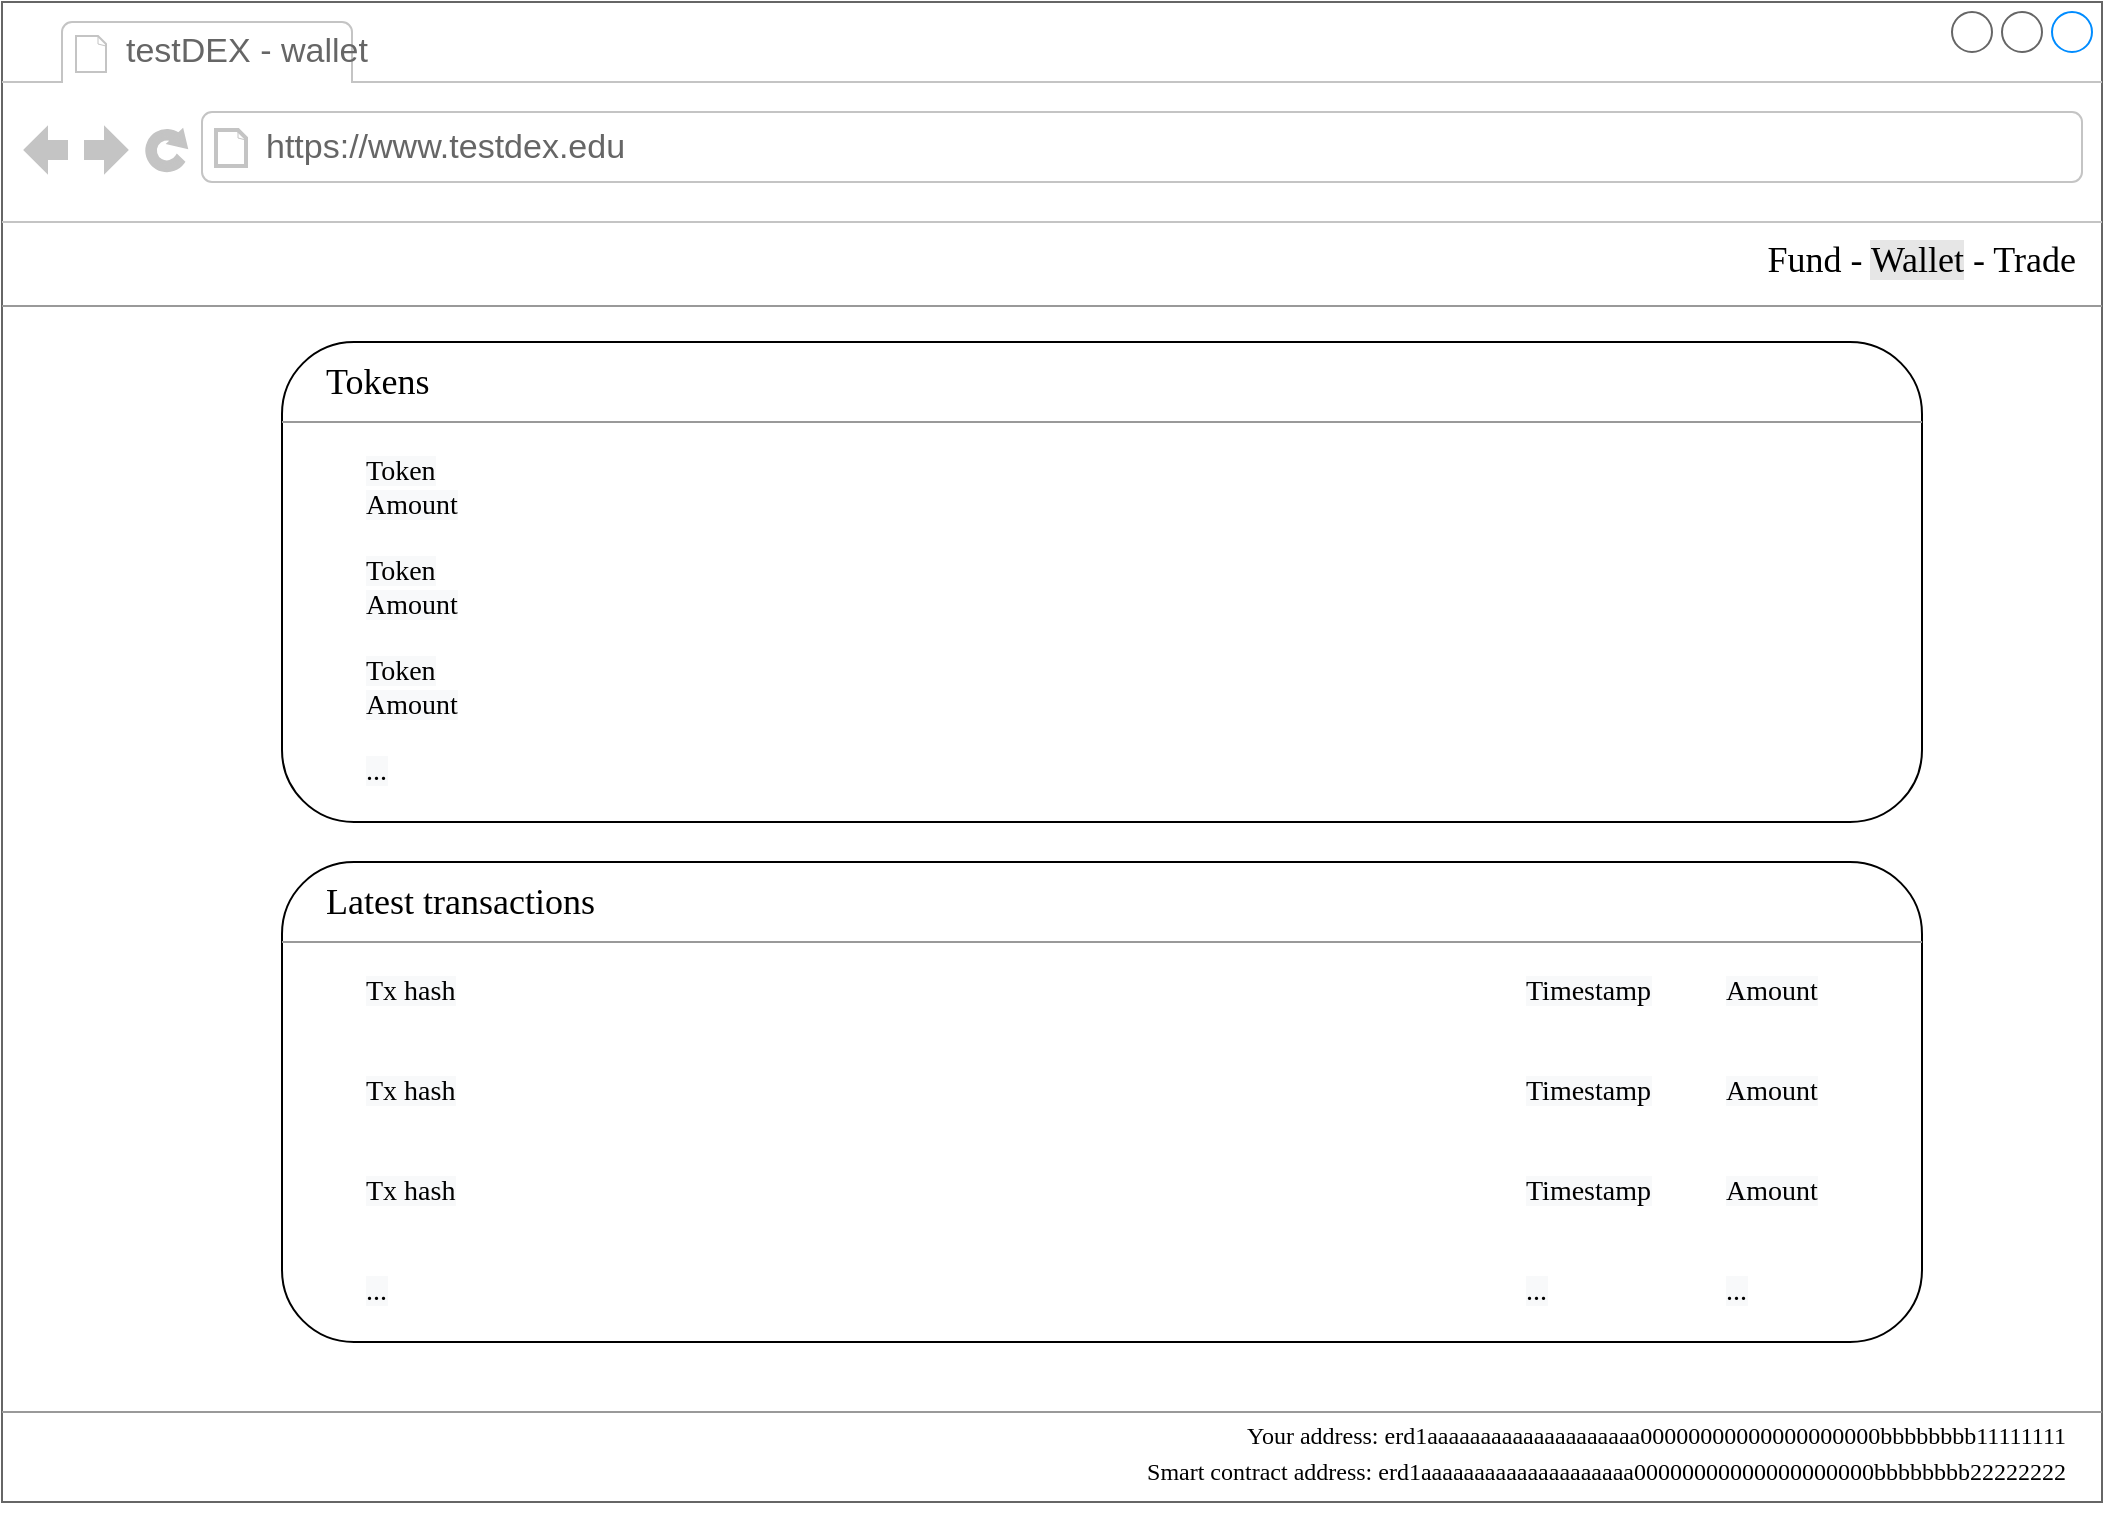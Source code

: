 <mxfile version="17.4.2" type="device"><diagram name="Page-1" id="2cc2dc42-3aac-f2a9-1cec-7a8b7cbee084"><mxGraphModel dx="1102" dy="1025" grid="1" gridSize="10" guides="1" tooltips="1" connect="1" arrows="1" fold="1" page="1" pageScale="1" pageWidth="1100" pageHeight="850" background="none" math="0" shadow="0"><root><mxCell id="0"/><mxCell id="1" parent="0"/><mxCell id="7026571954dc6520-1" value="" style="strokeWidth=1;shadow=0;dashed=0;align=center;html=1;shape=mxgraph.mockup.containers.browserWindow;rSize=0;strokeColor=#666666;mainText=,;recursiveResize=0;rounded=0;labelBackgroundColor=none;fontFamily=Verdana;fontSize=12" parent="1" vertex="1"><mxGeometry x="10" y="10" width="1050" height="750" as="geometry"/></mxCell><mxCell id="7026571954dc6520-2" value="testDEX - wallet" style="strokeWidth=1;shadow=0;dashed=0;align=center;html=1;shape=mxgraph.mockup.containers.anchor;fontSize=17;fontColor=#666666;align=left;" parent="7026571954dc6520-1" vertex="1"><mxGeometry x="60" y="12" width="110" height="26" as="geometry"/></mxCell><mxCell id="7026571954dc6520-3" value="https://www.testdex.edu" style="strokeWidth=1;shadow=0;dashed=0;align=center;html=1;shape=mxgraph.mockup.containers.anchor;rSize=0;fontSize=17;fontColor=#666666;align=left;" parent="7026571954dc6520-1" vertex="1"><mxGeometry x="130" y="60" width="250" height="26" as="geometry"/></mxCell><mxCell id="9tiVqMJF8M74qAqtMBzL-11" value="&lt;span style=&quot;font-size: 18px&quot;&gt;&lt;span style=&quot;background-color: rgb(255 , 255 , 255)&quot;&gt;Fund&lt;/span&gt; - &lt;span style=&quot;background-color: rgb(230 , 230 , 230)&quot;&gt;Wallet&lt;/span&gt; - Trade&lt;/span&gt;" style="text;html=1;points=[];align=right;verticalAlign=top;spacingTop=-4;fontSize=30;fontFamily=Verdana" vertex="1" parent="7026571954dc6520-1"><mxGeometry x="698" y="104" width="340" height="50" as="geometry"/></mxCell><mxCell id="9tiVqMJF8M74qAqtMBzL-13" value="&lt;font style=&quot;font-size: 12px&quot;&gt;Your address: erd1aaaaaaaaaaaaaaaaaaaa00000000000000000000bbbbbbbb11111111&lt;/font&gt;" style="text;html=1;points=[];align=right;verticalAlign=top;spacingTop=-4;fontSize=30;fontFamily=Verdana" vertex="1" parent="7026571954dc6520-1"><mxGeometry x="490" y="690" width="543" height="50" as="geometry"/></mxCell><mxCell id="9tiVqMJF8M74qAqtMBzL-24" value="" style="rounded=1;whiteSpace=wrap;html=1;labelBackgroundColor=#FFFFFF;fontSize=12;" vertex="1" parent="7026571954dc6520-1"><mxGeometry x="140" y="170" width="820" height="240" as="geometry"/></mxCell><mxCell id="9tiVqMJF8M74qAqtMBzL-25" value="&lt;span style=&quot;color: rgb(0 , 0 , 0) ; font-family: &amp;#34;verdana&amp;#34; ; font-size: 18px ; font-style: normal ; font-weight: 400 ; letter-spacing: normal ; text-align: right ; text-indent: 0px ; text-transform: none ; word-spacing: 0px ; background-color: rgb(255 , 255 , 255) ; display: inline ; float: none&quot;&gt;Tokens&lt;/span&gt;" style="text;whiteSpace=wrap;html=1;fontSize=12;" vertex="1" parent="7026571954dc6520-1"><mxGeometry x="160" y="173" width="70" height="30" as="geometry"/></mxCell><mxCell id="9tiVqMJF8M74qAqtMBzL-26" value="" style="verticalLabelPosition=bottom;shadow=0;dashed=0;align=center;html=1;verticalAlign=top;strokeWidth=1;shape=mxgraph.mockup.markup.line;strokeColor=#999999;rounded=0;labelBackgroundColor=none;fillColor=#ffffff;fontFamily=Verdana;fontSize=12;fontColor=#000000;" vertex="1" parent="7026571954dc6520-1"><mxGeometry x="140" y="200" width="820" height="20" as="geometry"/></mxCell><mxCell id="9tiVqMJF8M74qAqtMBzL-27" value="&lt;span style=&quot;color: rgb(0 , 0 , 0) ; font-family: &amp;#34;verdana&amp;#34; ; font-size: 14px ; font-style: normal ; font-weight: 400 ; letter-spacing: normal ; text-align: right ; text-indent: 0px ; text-transform: none ; word-spacing: 0px ; background-color: rgb(248 , 249 , 250) ; display: inline ; float: none&quot;&gt;Token&lt;br&gt;Amount&lt;br&gt;&lt;/span&gt;" style="text;whiteSpace=wrap;html=1;fontSize=12;" vertex="1" parent="7026571954dc6520-1"><mxGeometry x="180" y="220" width="100" height="30" as="geometry"/></mxCell><mxCell id="9tiVqMJF8M74qAqtMBzL-29" value="&lt;span style=&quot;color: rgb(0 , 0 , 0) ; font-family: &amp;#34;verdana&amp;#34; ; font-size: 14px ; font-style: normal ; font-weight: 400 ; letter-spacing: normal ; text-align: right ; text-indent: 0px ; text-transform: none ; word-spacing: 0px ; background-color: rgb(248 , 249 , 250) ; display: inline ; float: none&quot;&gt;Token&lt;br&gt;Amount&lt;br&gt;&lt;/span&gt;" style="text;whiteSpace=wrap;html=1;fontSize=12;" vertex="1" parent="7026571954dc6520-1"><mxGeometry x="180" y="270" width="100" height="30" as="geometry"/></mxCell><mxCell id="9tiVqMJF8M74qAqtMBzL-30" value="&lt;span style=&quot;color: rgb(0 , 0 , 0) ; font-family: &amp;#34;verdana&amp;#34; ; font-size: 14px ; font-style: normal ; font-weight: 400 ; letter-spacing: normal ; text-align: right ; text-indent: 0px ; text-transform: none ; word-spacing: 0px ; background-color: rgb(248 , 249 , 250) ; display: inline ; float: none&quot;&gt;Token&lt;br&gt;Amount&lt;br&gt;&lt;/span&gt;" style="text;whiteSpace=wrap;html=1;fontSize=12;" vertex="1" parent="7026571954dc6520-1"><mxGeometry x="180" y="320" width="100" height="30" as="geometry"/></mxCell><mxCell id="9tiVqMJF8M74qAqtMBzL-31" value="&lt;span style=&quot;color: rgb(0 , 0 , 0) ; font-family: &amp;#34;verdana&amp;#34; ; font-size: 14px ; font-style: normal ; font-weight: 400 ; letter-spacing: normal ; text-align: right ; text-indent: 0px ; text-transform: none ; word-spacing: 0px ; background-color: rgb(248 , 249 , 250) ; display: inline ; float: none&quot;&gt;...&lt;br&gt;&lt;/span&gt;" style="text;whiteSpace=wrap;html=1;fontSize=12;" vertex="1" parent="7026571954dc6520-1"><mxGeometry x="180" y="370" width="100" height="30" as="geometry"/></mxCell><mxCell id="9tiVqMJF8M74qAqtMBzL-32" value="" style="shape=image;verticalLabelPosition=bottom;labelBackgroundColor=default;verticalAlign=top;aspect=fixed;imageAspect=0;image=https://cdn.iconscout.com/icon/free/png-256/cw-433559.png;" vertex="1" parent="7026571954dc6520-1"><mxGeometry x="230" y="180" width="23" height="23" as="geometry"/></mxCell><mxCell id="9tiVqMJF8M74qAqtMBzL-33" value="" style="rounded=1;whiteSpace=wrap;html=1;labelBackgroundColor=#FFFFFF;fontSize=12;" vertex="1" parent="7026571954dc6520-1"><mxGeometry x="140" y="430" width="820" height="240" as="geometry"/></mxCell><mxCell id="9tiVqMJF8M74qAqtMBzL-34" value="&lt;span style=&quot;color: rgb(0 , 0 , 0) ; font-family: &amp;#34;verdana&amp;#34; ; font-size: 18px ; font-style: normal ; font-weight: 400 ; letter-spacing: normal ; text-align: right ; text-indent: 0px ; text-transform: none ; word-spacing: 0px ; background-color: rgb(255 , 255 , 255) ; display: inline ; float: none&quot;&gt;Latest transactions&lt;/span&gt;" style="text;whiteSpace=wrap;html=1;fontSize=12;" vertex="1" parent="7026571954dc6520-1"><mxGeometry x="160" y="433" width="310" height="30" as="geometry"/></mxCell><mxCell id="9tiVqMJF8M74qAqtMBzL-35" value="" style="verticalLabelPosition=bottom;shadow=0;dashed=0;align=center;html=1;verticalAlign=top;strokeWidth=1;shape=mxgraph.mockup.markup.line;strokeColor=#999999;rounded=0;labelBackgroundColor=none;fillColor=#ffffff;fontFamily=Verdana;fontSize=12;fontColor=#000000;" vertex="1" parent="7026571954dc6520-1"><mxGeometry x="140" y="460" width="820" height="20" as="geometry"/></mxCell><mxCell id="9tiVqMJF8M74qAqtMBzL-36" value="&lt;span style=&quot;color: rgb(0 , 0 , 0) ; font-family: &amp;#34;verdana&amp;#34; ; font-size: 14px ; font-style: normal ; font-weight: 400 ; letter-spacing: normal ; text-align: right ; text-indent: 0px ; text-transform: none ; word-spacing: 0px ; background-color: rgb(248 , 249 , 250) ; display: inline ; float: none&quot;&gt;Tx hash&lt;br&gt;&lt;/span&gt;" style="text;whiteSpace=wrap;html=1;fontSize=12;" vertex="1" parent="7026571954dc6520-1"><mxGeometry x="180" y="480" width="100" height="30" as="geometry"/></mxCell><mxCell id="9tiVqMJF8M74qAqtMBzL-37" value="&lt;span style=&quot;color: rgb(0 , 0 , 0) ; font-family: &amp;#34;verdana&amp;#34; ; font-size: 14px ; font-style: normal ; font-weight: 400 ; letter-spacing: normal ; text-align: right ; text-indent: 0px ; text-transform: none ; word-spacing: 0px ; background-color: rgb(248 , 249 , 250) ; display: inline ; float: none&quot;&gt;Tx hash&lt;br&gt;&lt;/span&gt;" style="text;whiteSpace=wrap;html=1;fontSize=12;" vertex="1" parent="7026571954dc6520-1"><mxGeometry x="180" y="530" width="100" height="30" as="geometry"/></mxCell><mxCell id="9tiVqMJF8M74qAqtMBzL-38" value="&lt;span style=&quot;color: rgb(0 , 0 , 0) ; font-family: &amp;#34;verdana&amp;#34; ; font-size: 14px ; font-style: normal ; font-weight: 400 ; letter-spacing: normal ; text-align: right ; text-indent: 0px ; text-transform: none ; word-spacing: 0px ; background-color: rgb(248 , 249 , 250) ; display: inline ; float: none&quot;&gt;Tx hash&lt;br&gt;&lt;/span&gt;" style="text;whiteSpace=wrap;html=1;fontSize=12;" vertex="1" parent="7026571954dc6520-1"><mxGeometry x="180" y="580" width="100" height="30" as="geometry"/></mxCell><mxCell id="9tiVqMJF8M74qAqtMBzL-39" value="&lt;span style=&quot;color: rgb(0 , 0 , 0) ; font-family: &amp;#34;verdana&amp;#34; ; font-size: 14px ; font-style: normal ; font-weight: 400 ; letter-spacing: normal ; text-align: right ; text-indent: 0px ; text-transform: none ; word-spacing: 0px ; background-color: rgb(248 , 249 , 250) ; display: inline ; float: none&quot;&gt;...&lt;br&gt;&lt;/span&gt;" style="text;whiteSpace=wrap;html=1;fontSize=12;" vertex="1" parent="7026571954dc6520-1"><mxGeometry x="180" y="630" width="100" height="30" as="geometry"/></mxCell><mxCell id="9tiVqMJF8M74qAqtMBzL-40" value="" style="shape=image;verticalLabelPosition=bottom;labelBackgroundColor=default;verticalAlign=top;aspect=fixed;imageAspect=0;image=https://cdn.iconscout.com/icon/free/png-256/cw-433559.png;" vertex="1" parent="7026571954dc6520-1"><mxGeometry x="337" y="440" width="23" height="23" as="geometry"/></mxCell><mxCell id="9tiVqMJF8M74qAqtMBzL-41" value="&lt;span style=&quot;color: rgb(0 , 0 , 0) ; font-family: &amp;#34;verdana&amp;#34; ; font-size: 14px ; font-style: normal ; font-weight: 400 ; letter-spacing: normal ; text-align: right ; text-indent: 0px ; text-transform: none ; word-spacing: 0px ; background-color: rgb(248 , 249 , 250) ; display: inline ; float: none&quot;&gt;Amount&lt;br&gt;&lt;/span&gt;" style="text;whiteSpace=wrap;html=1;fontSize=12;" vertex="1" parent="7026571954dc6520-1"><mxGeometry x="860" y="480" width="100" height="30" as="geometry"/></mxCell><mxCell id="9tiVqMJF8M74qAqtMBzL-42" value="&lt;span style=&quot;color: rgb(0 , 0 , 0) ; font-family: &amp;#34;verdana&amp;#34; ; font-size: 14px ; font-style: normal ; font-weight: 400 ; letter-spacing: normal ; text-align: right ; text-indent: 0px ; text-transform: none ; word-spacing: 0px ; background-color: rgb(248 , 249 , 250) ; display: inline ; float: none&quot;&gt;Amount&lt;br&gt;&lt;/span&gt;" style="text;whiteSpace=wrap;html=1;fontSize=12;" vertex="1" parent="7026571954dc6520-1"><mxGeometry x="860" y="530" width="100" height="30" as="geometry"/></mxCell><mxCell id="9tiVqMJF8M74qAqtMBzL-43" value="&lt;span style=&quot;color: rgb(0 , 0 , 0) ; font-family: &amp;#34;verdana&amp;#34; ; font-size: 14px ; font-style: normal ; font-weight: 400 ; letter-spacing: normal ; text-align: right ; text-indent: 0px ; text-transform: none ; word-spacing: 0px ; background-color: rgb(248 , 249 , 250) ; display: inline ; float: none&quot;&gt;Amount&lt;br&gt;&lt;/span&gt;" style="text;whiteSpace=wrap;html=1;fontSize=12;" vertex="1" parent="7026571954dc6520-1"><mxGeometry x="860" y="580" width="100" height="30" as="geometry"/></mxCell><mxCell id="9tiVqMJF8M74qAqtMBzL-44" value="&lt;span style=&quot;color: rgb(0 , 0 , 0) ; font-family: &amp;#34;verdana&amp;#34; ; font-size: 14px ; font-style: normal ; font-weight: 400 ; letter-spacing: normal ; text-align: right ; text-indent: 0px ; text-transform: none ; word-spacing: 0px ; background-color: rgb(248 , 249 , 250) ; display: inline ; float: none&quot;&gt;...&lt;br&gt;&lt;/span&gt;" style="text;whiteSpace=wrap;html=1;fontSize=12;" vertex="1" parent="7026571954dc6520-1"><mxGeometry x="860" y="630" width="100" height="30" as="geometry"/></mxCell><mxCell id="9tiVqMJF8M74qAqtMBzL-45" value="&lt;span style=&quot;color: rgb(0 , 0 , 0) ; font-family: &amp;#34;verdana&amp;#34; ; font-size: 14px ; font-style: normal ; font-weight: 400 ; letter-spacing: normal ; text-align: right ; text-indent: 0px ; text-transform: none ; word-spacing: 0px ; background-color: rgb(248 , 249 , 250) ; display: inline ; float: none&quot;&gt;Timestamp&lt;br&gt;&lt;/span&gt;" style="text;whiteSpace=wrap;html=1;fontSize=12;" vertex="1" parent="7026571954dc6520-1"><mxGeometry x="760" y="480" width="100" height="30" as="geometry"/></mxCell><mxCell id="9tiVqMJF8M74qAqtMBzL-46" value="&lt;span style=&quot;color: rgb(0 , 0 , 0) ; font-family: &amp;#34;verdana&amp;#34; ; font-size: 14px ; font-style: normal ; font-weight: 400 ; letter-spacing: normal ; text-align: right ; text-indent: 0px ; text-transform: none ; word-spacing: 0px ; background-color: rgb(248 , 249 , 250) ; display: inline ; float: none&quot;&gt;Timestamp&lt;br&gt;&lt;/span&gt;" style="text;whiteSpace=wrap;html=1;fontSize=12;" vertex="1" parent="7026571954dc6520-1"><mxGeometry x="760" y="530" width="100" height="30" as="geometry"/></mxCell><mxCell id="9tiVqMJF8M74qAqtMBzL-47" value="&lt;span style=&quot;color: rgb(0 , 0 , 0) ; font-family: &amp;#34;verdana&amp;#34; ; font-size: 14px ; font-style: normal ; font-weight: 400 ; letter-spacing: normal ; text-align: right ; text-indent: 0px ; text-transform: none ; word-spacing: 0px ; background-color: rgb(248 , 249 , 250) ; display: inline ; float: none&quot;&gt;Timestamp&lt;br&gt;&lt;/span&gt;" style="text;whiteSpace=wrap;html=1;fontSize=12;" vertex="1" parent="7026571954dc6520-1"><mxGeometry x="760" y="580" width="100" height="30" as="geometry"/></mxCell><mxCell id="9tiVqMJF8M74qAqtMBzL-48" value="&lt;span style=&quot;color: rgb(0 , 0 , 0) ; font-family: &amp;#34;verdana&amp;#34; ; font-size: 14px ; font-style: normal ; font-weight: 400 ; letter-spacing: normal ; text-align: right ; text-indent: 0px ; text-transform: none ; word-spacing: 0px ; background-color: rgb(248 , 249 , 250) ; display: inline ; float: none&quot;&gt;...&lt;br&gt;&lt;/span&gt;" style="text;whiteSpace=wrap;html=1;fontSize=12;" vertex="1" parent="7026571954dc6520-1"><mxGeometry x="760" y="630" width="100" height="30" as="geometry"/></mxCell><mxCell id="9tiVqMJF8M74qAqtMBzL-10" value="" style="verticalLabelPosition=bottom;shadow=0;dashed=0;align=center;html=1;verticalAlign=top;strokeWidth=1;shape=mxgraph.mockup.markup.line;strokeColor=#999999;rounded=0;labelBackgroundColor=none;fillColor=#ffffff;fontFamily=Verdana;fontSize=12;fontColor=#000000;" vertex="1" parent="1"><mxGeometry x="10" y="152" width="1050" height="20" as="geometry"/></mxCell><mxCell id="9tiVqMJF8M74qAqtMBzL-12" value="" style="verticalLabelPosition=bottom;shadow=0;dashed=0;align=center;html=1;verticalAlign=top;strokeWidth=1;shape=mxgraph.mockup.markup.line;strokeColor=#999999;rounded=0;labelBackgroundColor=none;fillColor=#ffffff;fontFamily=Verdana;fontSize=12;fontColor=#000000;" vertex="1" parent="1"><mxGeometry x="10" y="705" width="1050" height="20" as="geometry"/></mxCell><mxCell id="9tiVqMJF8M74qAqtMBzL-23" value="&lt;font style=&quot;font-size: 12px&quot;&gt;Smart contract address: erd1aaaaaaaaaaaaaaaaaaaa00000000000000000000bbbbbbbb22222222&lt;/font&gt;" style="text;html=1;points=[];align=right;verticalAlign=top;spacingTop=-4;fontSize=30;fontFamily=Verdana" vertex="1" parent="1"><mxGeometry x="500" y="718" width="543" height="50" as="geometry"/></mxCell></root></mxGraphModel></diagram></mxfile>